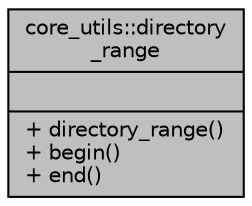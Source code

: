digraph "core_utils::directory_range"
{
  edge [fontname="Helvetica",fontsize="10",labelfontname="Helvetica",labelfontsize="10"];
  node [fontname="Helvetica",fontsize="10",shape=record];
  Node0 [label="{core_utils::directory\l_range\n||+ directory_range()\l+ begin()\l+ end()\l}",height=0.2,width=0.4,color="black", fillcolor="grey75", style="filled", fontcolor="black"];
}
